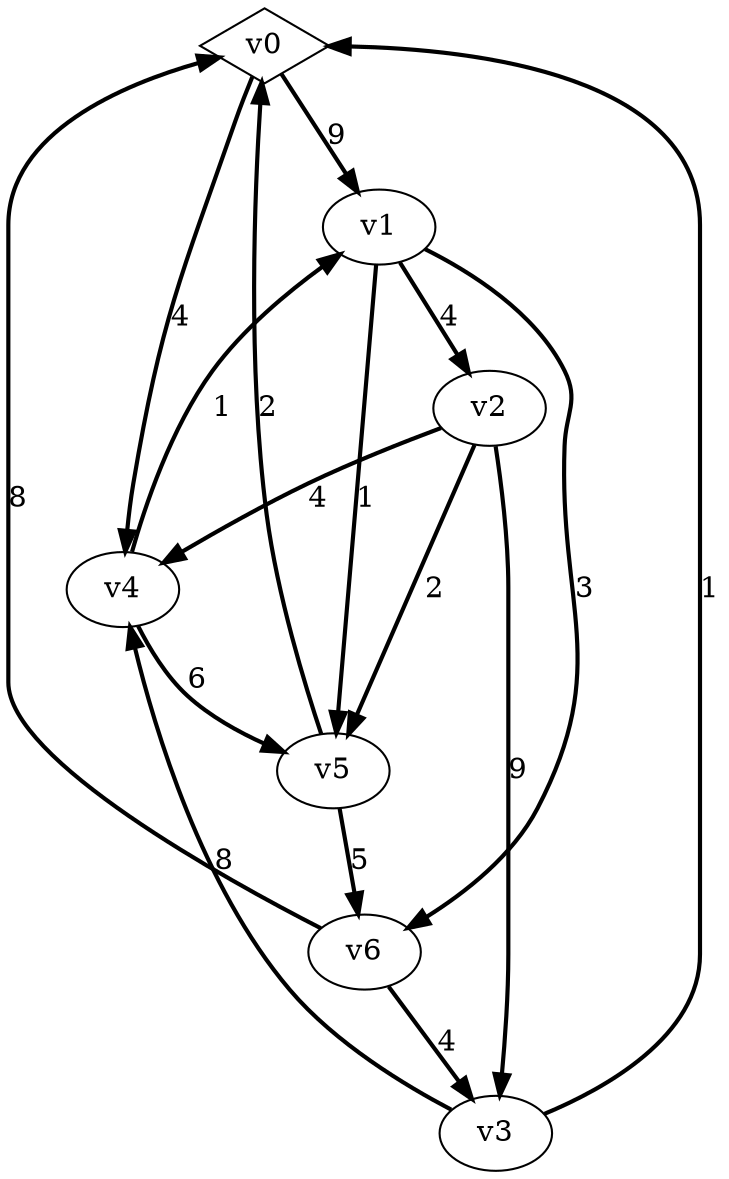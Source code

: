 digraph DijkInitGraph {
node [shape=ellipse];
v0[shape=diamond];
v0->v1[style=bold,label=9];
v0->v4[style=bold,label=4];
v1->v2[style=bold,label=4];
v1->v5[style=bold,label=1];
v1->v6[style=bold,label=3];
v2->v3[style=bold,label=9];
v2->v4[style=bold,label=4];
v2->v5[style=bold,label=2];
v3->v0[style=bold,label=1];
v3->v4[style=bold,label=8];
v4->v1[style=bold,label=1];
v4->v5[style=bold,label=6];
v5->v0[style=bold,label=2];
v5->v6[style=bold,label=5];
v6->v0[style=bold,label=8];
v6->v3[style=bold,label=4];
}
